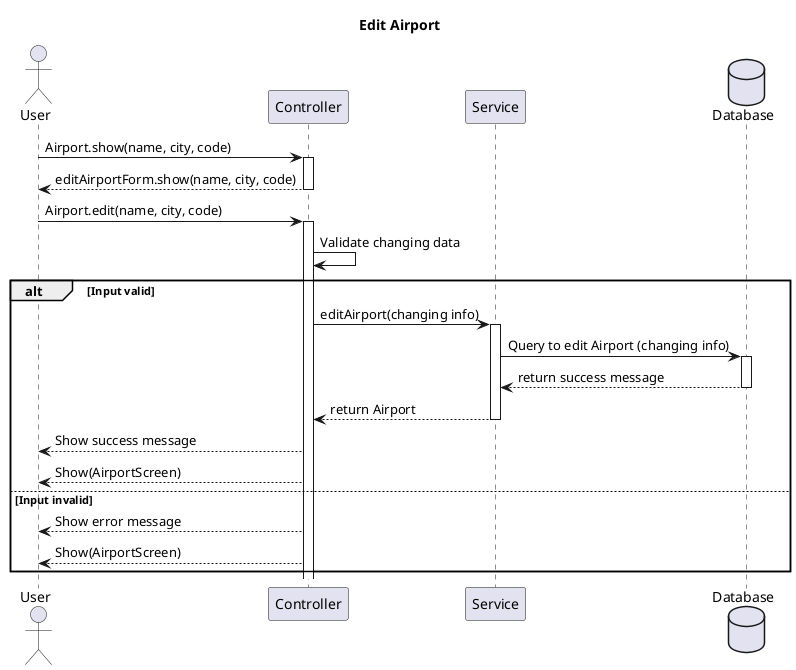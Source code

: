 @startuml
title Edit Airport
actor User as u
participant Controller as ctrl
participant Service as sv
database Database as db 

u -> ctrl: Airport.show(name, city, code)
activate ctrl
ctrl --> u: editAirportForm.show(name, city, code)
deactivate ctrl
u-> ctrl: Airport.edit(name, city, code)
activate ctrl
ctrl -> ctrl: Validate changing data
alt Input valid
    ctrl -> sv: editAirport(changing info)
    activate sv
    sv -> db: Query to edit Airport (changing info)
    activate db
    db --> sv: return success message
    deactivate db
    sv --> ctrl: return Airport
    deactivate sv
    ctrl --> u: Show success message
    ctrl-->u: Show(AirportScreen)
else Input invalid
    ctrl --> u: Show error message
    ctrl-->u: Show(AirportScreen)
end

@enduml